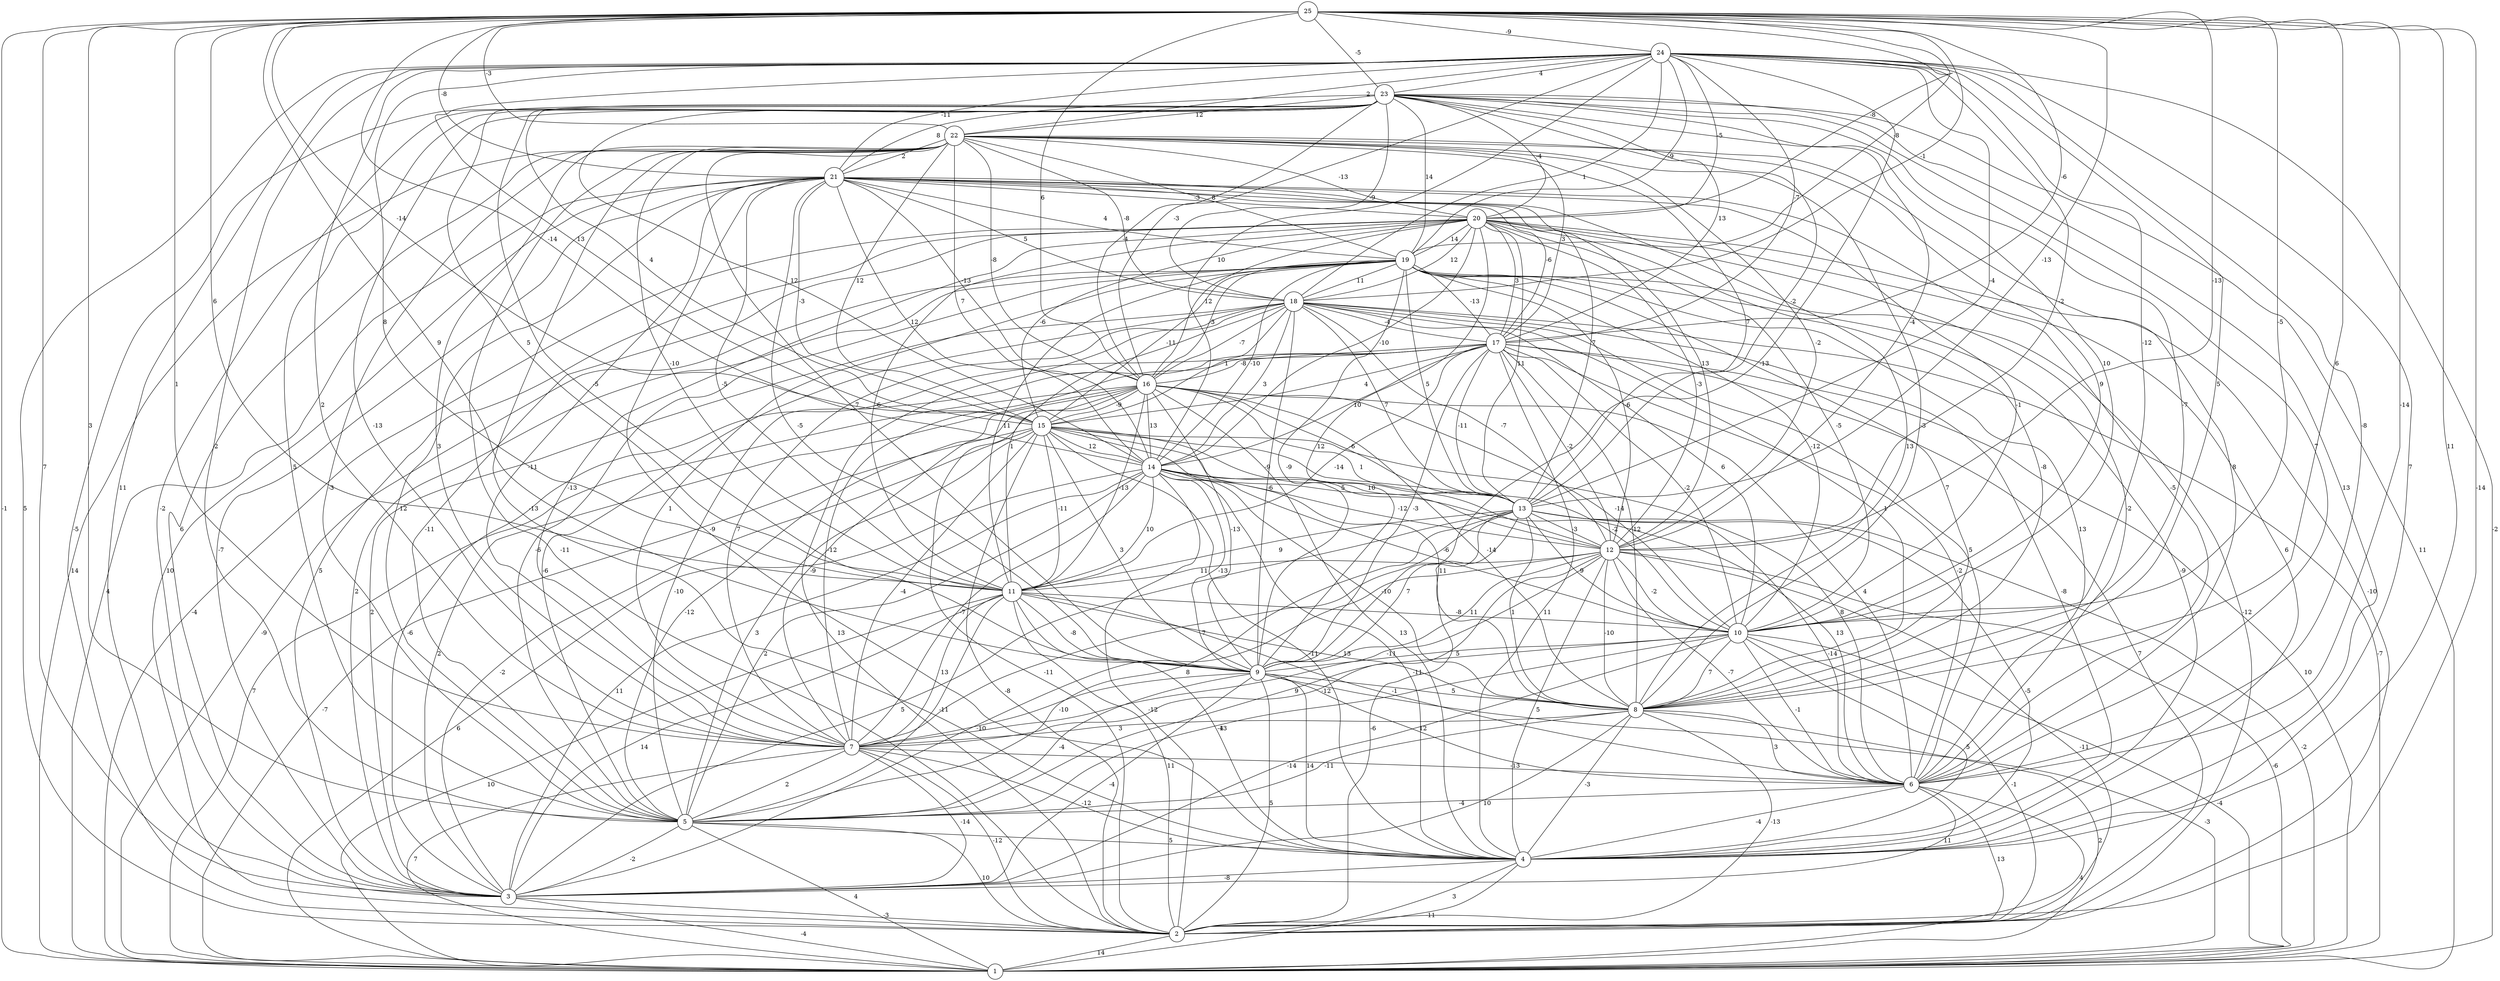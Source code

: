 graph { 
	 fontname="Helvetica,Arial,sans-serif" 
	 node [shape = circle]; 
	 25 -- 1 [label = "-1"];
	 25 -- 2 [label = "-14"];
	 25 -- 3 [label = "7"];
	 25 -- 4 [label = "11"];
	 25 -- 5 [label = "3"];
	 25 -- 6 [label = "-14"];
	 25 -- 7 [label = "1"];
	 25 -- 8 [label = "6"];
	 25 -- 9 [label = "9"];
	 25 -- 10 [label = "-5"];
	 25 -- 11 [label = "6"];
	 25 -- 12 [label = "-13"];
	 25 -- 13 [label = "-13"];
	 25 -- 14 [label = "-14"];
	 25 -- 15 [label = "-14"];
	 25 -- 16 [label = "6"];
	 25 -- 17 [label = "-6"];
	 25 -- 18 [label = "-1"];
	 25 -- 19 [label = "-8"];
	 25 -- 20 [label = "-8"];
	 25 -- 21 [label = "-8"];
	 25 -- 22 [label = "-3"];
	 25 -- 23 [label = "-5"];
	 25 -- 24 [label = "-9"];
	 24 -- 1 [label = "-2"];
	 24 -- 2 [label = "5"];
	 24 -- 3 [label = "11"];
	 24 -- 4 [label = "7"];
	 24 -- 5 [label = "2"];
	 24 -- 6 [label = "-8"];
	 24 -- 7 [label = "2"];
	 24 -- 8 [label = "5"];
	 24 -- 9 [label = "-13"];
	 24 -- 10 [label = "-12"];
	 24 -- 11 [label = "8"];
	 24 -- 12 [label = "-2"];
	 24 -- 13 [label = "-4"];
	 24 -- 14 [label = "10"];
	 24 -- 15 [label = "13"];
	 24 -- 16 [label = "-3"];
	 24 -- 17 [label = "-7"];
	 24 -- 18 [label = "1"];
	 24 -- 19 [label = "-9"];
	 24 -- 20 [label = "-5"];
	 24 -- 21 [label = "-11"];
	 24 -- 22 [label = "2"];
	 24 -- 23 [label = "4"];
	 23 -- 1 [label = "11"];
	 23 -- 2 [label = "-5"];
	 23 -- 3 [label = "-2"];
	 23 -- 4 [label = "13"];
	 23 -- 5 [label = "5"];
	 23 -- 6 [label = "7"];
	 23 -- 7 [label = "-13"];
	 23 -- 8 [label = "-7"];
	 23 -- 9 [label = "-5"];
	 23 -- 10 [label = "10"];
	 23 -- 11 [label = "5"];
	 23 -- 12 [label = "-4"];
	 23 -- 13 [label = "-2"];
	 23 -- 14 [label = "12"];
	 23 -- 15 [label = "4"];
	 23 -- 16 [label = "-4"];
	 23 -- 17 [label = "13"];
	 23 -- 18 [label = "-9"];
	 23 -- 19 [label = "14"];
	 23 -- 20 [label = "-4"];
	 23 -- 21 [label = "8"];
	 23 -- 22 [label = "12"];
	 22 -- 1 [label = "14"];
	 22 -- 2 [label = "-11"];
	 22 -- 3 [label = "6"];
	 22 -- 4 [label = "-13"];
	 22 -- 5 [label = "-3"];
	 22 -- 6 [label = "8"];
	 22 -- 7 [label = "3"];
	 22 -- 8 [label = "-3"];
	 22 -- 9 [label = "7"];
	 22 -- 10 [label = "9"];
	 22 -- 11 [label = "-10"];
	 22 -- 12 [label = "-2"];
	 22 -- 13 [label = "7"];
	 22 -- 14 [label = "7"];
	 22 -- 15 [label = "12"];
	 22 -- 16 [label = "-8"];
	 22 -- 17 [label = "3"];
	 22 -- 18 [label = "-8"];
	 22 -- 19 [label = "8"];
	 22 -- 20 [label = "-13"];
	 22 -- 21 [label = "2"];
	 21 -- 1 [label = "4"];
	 21 -- 2 [label = "10"];
	 21 -- 3 [label = "-7"];
	 21 -- 4 [label = "-9"];
	 21 -- 5 [label = "12"];
	 21 -- 6 [label = "-5"];
	 21 -- 7 [label = "-11"];
	 21 -- 8 [label = "13"];
	 21 -- 9 [label = "-5"];
	 21 -- 10 [label = "-1"];
	 21 -- 11 [label = "-5"];
	 21 -- 12 [label = "13"];
	 21 -- 13 [label = "7"];
	 21 -- 14 [label = "12"];
	 21 -- 15 [label = "-3"];
	 21 -- 16 [label = "-13"];
	 21 -- 17 [label = "-6"];
	 21 -- 18 [label = "5"];
	 21 -- 19 [label = "4"];
	 21 -- 20 [label = "-3"];
	 20 -- 1 [label = "-4"];
	 20 -- 2 [label = "-10"];
	 20 -- 3 [label = "5"];
	 20 -- 4 [label = "6"];
	 20 -- 5 [label = "-11"];
	 20 -- 6 [label = "-2"];
	 20 -- 7 [label = "-13"];
	 20 -- 8 [label = "-8"];
	 20 -- 9 [label = "12"];
	 20 -- 10 [label = "-5"];
	 20 -- 11 [label = "-6"];
	 20 -- 12 [label = "-3"];
	 20 -- 13 [label = "11"];
	 20 -- 14 [label = "-10"];
	 20 -- 15 [label = "-6"];
	 20 -- 16 [label = "12"];
	 20 -- 17 [label = "3"];
	 20 -- 18 [label = "12"];
	 20 -- 19 [label = "14"];
	 19 -- 1 [label = "-9"];
	 19 -- 2 [label = "-12"];
	 19 -- 3 [label = "2"];
	 19 -- 4 [label = "-9"];
	 19 -- 5 [label = "-6"];
	 19 -- 6 [label = "13"];
	 19 -- 7 [label = "1"];
	 19 -- 8 [label = "7"];
	 19 -- 9 [label = "-9"];
	 19 -- 10 [label = "-12"];
	 19 -- 11 [label = "11"];
	 19 -- 12 [label = "-6"];
	 19 -- 13 [label = "5"];
	 19 -- 14 [label = "-10"];
	 19 -- 15 [label = "-11"];
	 19 -- 16 [label = "3"];
	 19 -- 17 [label = "-13"];
	 19 -- 18 [label = "11"];
	 18 -- 1 [label = "-7"];
	 18 -- 2 [label = "13"];
	 18 -- 3 [label = "2"];
	 18 -- 4 [label = "-8"];
	 18 -- 5 [label = "-6"];
	 18 -- 6 [label = "5"];
	 18 -- 7 [label = "7"];
	 18 -- 8 [label = "1"];
	 18 -- 9 [label = "-6"];
	 18 -- 10 [label = "6"];
	 18 -- 11 [label = "1"];
	 18 -- 12 [label = "-7"];
	 18 -- 13 [label = "7"];
	 18 -- 14 [label = "3"];
	 18 -- 15 [label = "1"];
	 18 -- 16 [label = "-7"];
	 18 -- 17 [label = "-4"];
	 17 -- 1 [label = "10"];
	 17 -- 2 [label = "7"];
	 17 -- 3 [label = "-6"];
	 17 -- 4 [label = "11"];
	 17 -- 5 [label = "-10"];
	 17 -- 6 [label = "-2"];
	 17 -- 7 [label = "-12"];
	 17 -- 8 [label = "12"];
	 17 -- 9 [label = "-3"];
	 17 -- 10 [label = "-2"];
	 17 -- 11 [label = "-14"];
	 17 -- 12 [label = "-2"];
	 17 -- 13 [label = "-11"];
	 17 -- 14 [label = "10"];
	 17 -- 15 [label = "4"];
	 17 -- 16 [label = "-8"];
	 16 -- 1 [label = "7"];
	 16 -- 2 [label = "-11"];
	 16 -- 3 [label = "2"];
	 16 -- 4 [label = "13"];
	 16 -- 5 [label = "-12"];
	 16 -- 6 [label = "4"];
	 16 -- 7 [label = "-9"];
	 16 -- 8 [label = "-14"];
	 16 -- 9 [label = "-13"];
	 16 -- 10 [label = "-14"];
	 16 -- 11 [label = "-13"];
	 16 -- 12 [label = "1"];
	 16 -- 13 [label = "-6"];
	 16 -- 14 [label = "13"];
	 16 -- 15 [label = "-9"];
	 15 -- 1 [label = "-7"];
	 15 -- 2 [label = "-8"];
	 15 -- 3 [label = "-2"];
	 15 -- 4 [label = "-11"];
	 15 -- 5 [label = "3"];
	 15 -- 6 [label = "8"];
	 15 -- 7 [label = "-4"];
	 15 -- 8 [label = "11"];
	 15 -- 9 [label = "3"];
	 15 -- 10 [label = "-2"];
	 15 -- 11 [label = "-11"];
	 15 -- 12 [label = "5"];
	 15 -- 13 [label = "-9"];
	 15 -- 14 [label = "12"];
	 14 -- 1 [label = "6"];
	 14 -- 2 [label = "-12"];
	 14 -- 3 [label = "11"];
	 14 -- 4 [label = "-11"];
	 14 -- 5 [label = "2"];
	 14 -- 6 [label = "13"];
	 14 -- 7 [label = "-7"];
	 14 -- 8 [label = "-10"];
	 14 -- 9 [label = "-13"];
	 14 -- 10 [label = "-6"];
	 14 -- 11 [label = "10"];
	 14 -- 12 [label = "-12"];
	 14 -- 13 [label = "10"];
	 13 -- 1 [label = "-2"];
	 13 -- 2 [label = "-6"];
	 13 -- 3 [label = "5"];
	 13 -- 4 [label = "-5"];
	 13 -- 5 [label = "8"];
	 13 -- 6 [label = "-14"];
	 13 -- 7 [label = "7"];
	 13 -- 8 [label = "1"];
	 13 -- 9 [label = "7"];
	 13 -- 10 [label = "9"];
	 13 -- 11 [label = "9"];
	 13 -- 12 [label = "-3"];
	 12 -- 1 [label = "-6"];
	 12 -- 2 [label = "-11"];
	 12 -- 3 [label = "-10"];
	 12 -- 4 [label = "5"];
	 12 -- 5 [label = "9"];
	 12 -- 6 [label = "-7"];
	 12 -- 7 [label = "-11"];
	 12 -- 8 [label = "-10"];
	 12 -- 9 [label = "11"];
	 12 -- 10 [label = "-2"];
	 12 -- 11 [label = "11"];
	 11 -- 1 [label = "10"];
	 11 -- 2 [label = "11"];
	 11 -- 3 [label = "14"];
	 11 -- 4 [label = "-4"];
	 11 -- 5 [label = "-11"];
	 11 -- 6 [label = "-1"];
	 11 -- 7 [label = "13"];
	 11 -- 8 [label = "13"];
	 11 -- 9 [label = "-8"];
	 11 -- 10 [label = "-8"];
	 10 -- 1 [label = "-4"];
	 10 -- 2 [label = "-1"];
	 10 -- 3 [label = "-14"];
	 10 -- 4 [label = "5"];
	 10 -- 5 [label = "-13"];
	 10 -- 6 [label = "-1"];
	 10 -- 7 [label = "-12"];
	 10 -- 8 [label = "7"];
	 10 -- 9 [label = "5"];
	 9 -- 1 [label = "-3"];
	 9 -- 2 [label = "5"];
	 9 -- 3 [label = "-4"];
	 9 -- 4 [label = "14"];
	 9 -- 5 [label = "-4"];
	 9 -- 6 [label = "12"];
	 9 -- 7 [label = "-10"];
	 9 -- 8 [label = "5"];
	 8 -- 1 [label = "2"];
	 8 -- 2 [label = "-13"];
	 8 -- 3 [label = "10"];
	 8 -- 4 [label = "-3"];
	 8 -- 5 [label = "-11"];
	 8 -- 6 [label = "3"];
	 8 -- 7 [label = "3"];
	 7 -- 1 [label = "7"];
	 7 -- 2 [label = "-12"];
	 7 -- 3 [label = "-14"];
	 7 -- 4 [label = "-12"];
	 7 -- 5 [label = "2"];
	 7 -- 6 [label = "-13"];
	 6 -- 1 [label = "4"];
	 6 -- 2 [label = "13"];
	 6 -- 3 [label = "11"];
	 6 -- 4 [label = "-4"];
	 6 -- 5 [label = "-4"];
	 5 -- 1 [label = "4"];
	 5 -- 2 [label = "10"];
	 5 -- 3 [label = "-2"];
	 5 -- 4 [label = "5"];
	 4 -- 1 [label = "-11"];
	 4 -- 2 [label = "3"];
	 4 -- 3 [label = "-8"];
	 3 -- 1 [label = "-4"];
	 3 -- 2 [label = "-3"];
	 2 -- 1 [label = "14"];
	 1;
	 2;
	 3;
	 4;
	 5;
	 6;
	 7;
	 8;
	 9;
	 10;
	 11;
	 12;
	 13;
	 14;
	 15;
	 16;
	 17;
	 18;
	 19;
	 20;
	 21;
	 22;
	 23;
	 24;
	 25;
}

